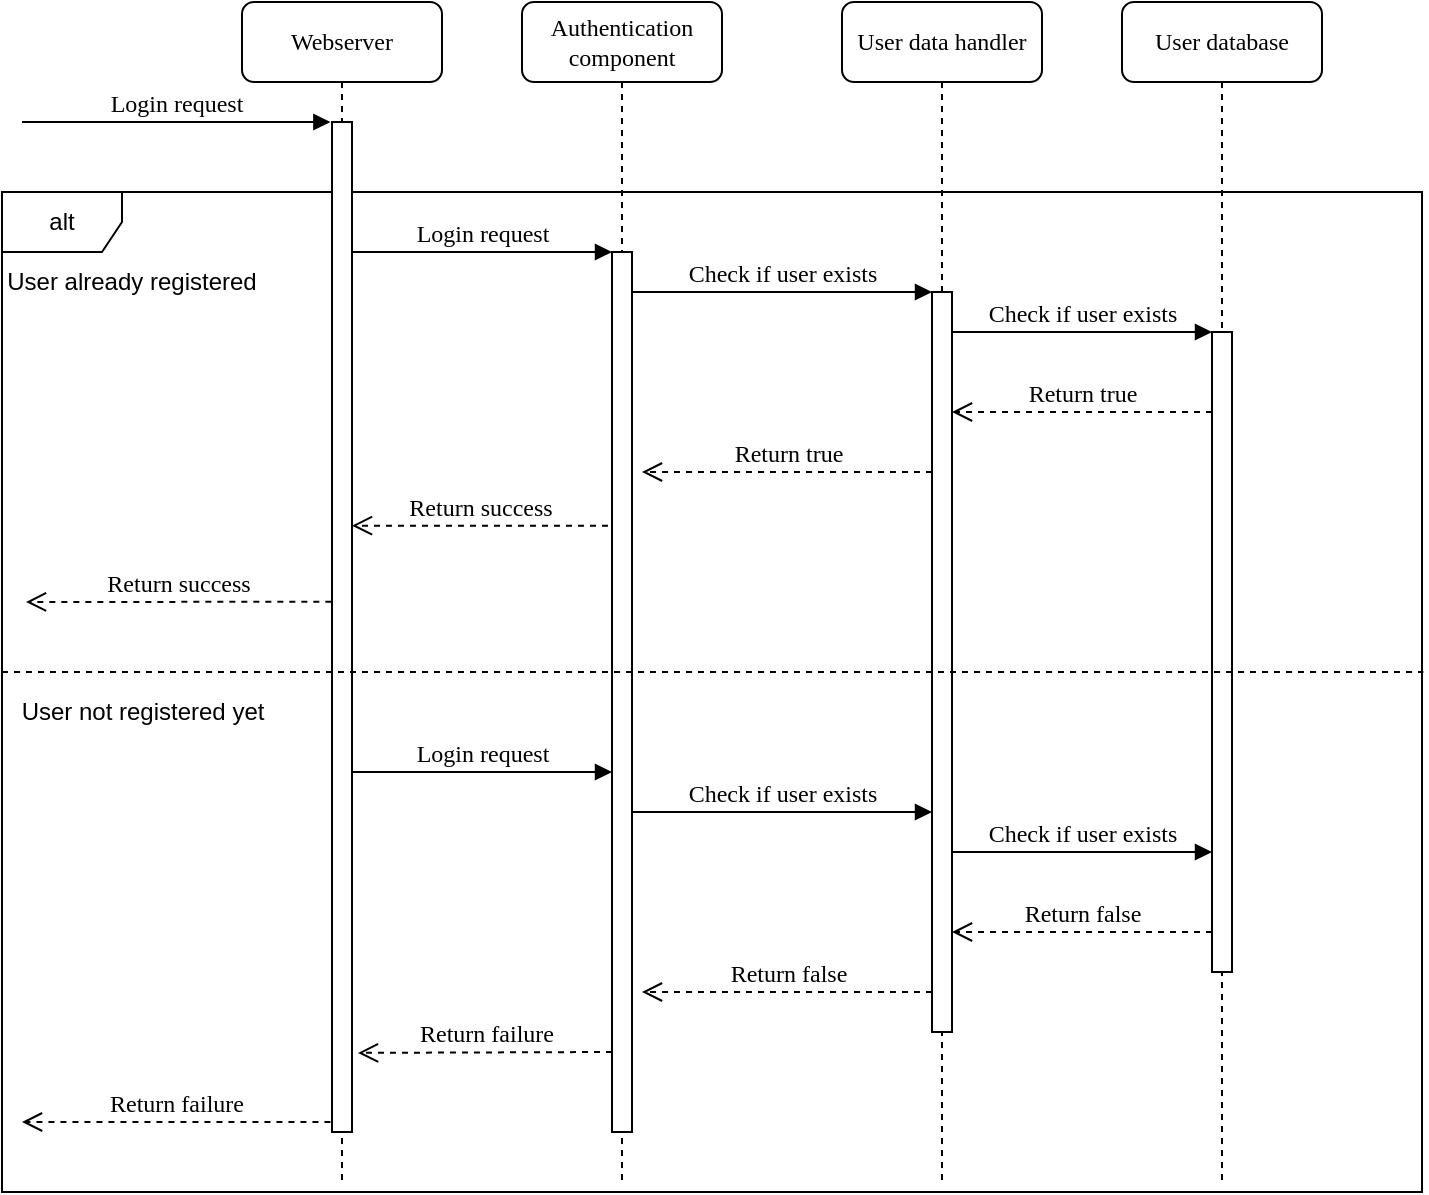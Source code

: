 <mxfile version="20.4.1" type="device" pages="3"><diagram name="Sign in" id="13e1069c-82ec-6db2-03f1-153e76fe0fe0"><mxGraphModel dx="1038" dy="564" grid="1" gridSize="10" guides="1" tooltips="1" connect="1" arrows="1" fold="1" page="1" pageScale="1" pageWidth="1100" pageHeight="850" background="none" math="0" shadow="0"><root><mxCell id="0"/><mxCell id="1" parent="0"/><mxCell id="IoQia8Pzba96NJ5kxT5x-11" value="alt" style="shape=umlFrame;whiteSpace=wrap;html=1;" parent="1" vertex="1"><mxGeometry x="180" y="175" width="710" height="500" as="geometry"/></mxCell><mxCell id="7baba1c4bc27f4b0-2" value="Authentication component" style="shape=umlLifeline;perimeter=lifelinePerimeter;whiteSpace=wrap;html=1;container=1;collapsible=0;recursiveResize=0;outlineConnect=0;rounded=1;shadow=0;comic=0;labelBackgroundColor=none;strokeWidth=1;fontFamily=Verdana;fontSize=12;align=center;" parent="1" vertex="1"><mxGeometry x="440" y="80" width="100" height="590" as="geometry"/></mxCell><mxCell id="7baba1c4bc27f4b0-10" value="" style="html=1;points=[];perimeter=orthogonalPerimeter;rounded=0;shadow=0;comic=0;labelBackgroundColor=none;strokeWidth=1;fontFamily=Verdana;fontSize=12;align=center;" parent="7baba1c4bc27f4b0-2" vertex="1"><mxGeometry x="45" y="125" width="10" height="440" as="geometry"/></mxCell><mxCell id="IoQia8Pzba96NJ5kxT5x-6" value="Check if user exists" style="html=1;verticalAlign=bottom;endArrow=block;entryX=0;entryY=0;labelBackgroundColor=none;fontFamily=Verdana;fontSize=12;edgeStyle=elbowEdgeStyle;elbow=vertical;" parent="7baba1c4bc27f4b0-2" edge="1"><mxGeometry relative="1" as="geometry"><mxPoint x="55" y="405" as="sourcePoint"/><mxPoint x="205" y="405.0" as="targetPoint"/></mxGeometry></mxCell><mxCell id="IoQia8Pzba96NJ5kxT5x-10" value="Return failure" style="html=1;verticalAlign=bottom;endArrow=open;dashed=1;endSize=8;labelBackgroundColor=none;fontFamily=Verdana;fontSize=12;entryX=1.3;entryY=0.343;entryDx=0;entryDy=0;entryPerimeter=0;exitX=0;exitY=0.342;exitDx=0;exitDy=0;exitPerimeter=0;" parent="7baba1c4bc27f4b0-2" edge="1"><mxGeometry relative="1" as="geometry"><mxPoint x="-82" y="525.44" as="targetPoint"/><mxPoint x="45" y="525" as="sourcePoint"/></mxGeometry></mxCell><mxCell id="7baba1c4bc27f4b0-3" value="User data handler" style="shape=umlLifeline;perimeter=lifelinePerimeter;whiteSpace=wrap;html=1;container=1;collapsible=0;recursiveResize=0;outlineConnect=0;rounded=1;shadow=0;comic=0;labelBackgroundColor=none;strokeWidth=1;fontFamily=Verdana;fontSize=12;align=center;" parent="1" vertex="1"><mxGeometry x="600" y="80" width="100" height="590" as="geometry"/></mxCell><mxCell id="7baba1c4bc27f4b0-13" value="" style="html=1;points=[];perimeter=orthogonalPerimeter;rounded=0;shadow=0;comic=0;labelBackgroundColor=none;strokeWidth=1;fontFamily=Verdana;fontSize=12;align=center;" parent="7baba1c4bc27f4b0-3" vertex="1"><mxGeometry x="45" y="145" width="10" height="370" as="geometry"/></mxCell><mxCell id="IoQia8Pzba96NJ5kxT5x-9" value="Return false" style="html=1;verticalAlign=bottom;endArrow=open;dashed=1;endSize=8;exitX=0;exitY=0.95;labelBackgroundColor=none;fontFamily=Verdana;fontSize=12;" parent="7baba1c4bc27f4b0-3" edge="1"><mxGeometry relative="1" as="geometry"><mxPoint x="-100" y="495" as="targetPoint"/><mxPoint x="45" y="495" as="sourcePoint"/></mxGeometry></mxCell><mxCell id="IoQia8Pzba96NJ5kxT5x-1" value="Return true" style="html=1;verticalAlign=bottom;endArrow=open;dashed=1;endSize=8;exitX=0;exitY=0.95;labelBackgroundColor=none;fontFamily=Verdana;fontSize=12;" parent="7baba1c4bc27f4b0-3" edge="1"><mxGeometry relative="1" as="geometry"><mxPoint x="-100" y="235" as="targetPoint"/><mxPoint x="45" y="235" as="sourcePoint"/></mxGeometry></mxCell><mxCell id="7baba1c4bc27f4b0-4" value="User database" style="shape=umlLifeline;perimeter=lifelinePerimeter;whiteSpace=wrap;html=1;container=1;collapsible=0;recursiveResize=0;outlineConnect=0;rounded=1;shadow=0;comic=0;labelBackgroundColor=none;strokeWidth=1;fontFamily=Verdana;fontSize=12;align=center;" parent="1" vertex="1"><mxGeometry x="740" y="80" width="100" height="590" as="geometry"/></mxCell><mxCell id="7baba1c4bc27f4b0-8" value="Webserver" style="shape=umlLifeline;perimeter=lifelinePerimeter;whiteSpace=wrap;html=1;container=1;collapsible=0;recursiveResize=0;outlineConnect=0;rounded=1;shadow=0;comic=0;labelBackgroundColor=none;strokeWidth=1;fontFamily=Verdana;fontSize=12;align=center;" parent="1" vertex="1"><mxGeometry x="300" y="80" width="100" height="590" as="geometry"/></mxCell><mxCell id="7baba1c4bc27f4b0-9" value="" style="html=1;points=[];perimeter=orthogonalPerimeter;rounded=0;shadow=0;comic=0;labelBackgroundColor=none;strokeWidth=1;fontFamily=Verdana;fontSize=12;align=center;" parent="7baba1c4bc27f4b0-8" vertex="1"><mxGeometry x="45" y="60" width="10" height="505" as="geometry"/></mxCell><mxCell id="IoQia8Pzba96NJ5kxT5x-5" value="Login request" style="html=1;verticalAlign=bottom;endArrow=block;entryX=0;entryY=0;labelBackgroundColor=none;fontFamily=Verdana;fontSize=12;edgeStyle=elbowEdgeStyle;elbow=vertical;" parent="7baba1c4bc27f4b0-8" edge="1"><mxGeometry relative="1" as="geometry"><mxPoint x="55" y="385" as="sourcePoint"/><mxPoint x="185" y="385.0" as="targetPoint"/></mxGeometry></mxCell><mxCell id="7baba1c4bc27f4b0-16" value="" style="html=1;points=[];perimeter=orthogonalPerimeter;rounded=0;shadow=0;comic=0;labelBackgroundColor=none;strokeWidth=1;fontFamily=Verdana;fontSize=12;align=center;" parent="1" vertex="1"><mxGeometry x="785" y="245" width="10" height="320" as="geometry"/></mxCell><mxCell id="7baba1c4bc27f4b0-17" value="Check if user exists" style="html=1;verticalAlign=bottom;endArrow=block;labelBackgroundColor=none;fontFamily=Verdana;fontSize=12;edgeStyle=elbowEdgeStyle;elbow=vertical;" parent="1" source="7baba1c4bc27f4b0-13" target="7baba1c4bc27f4b0-16" edge="1"><mxGeometry relative="1" as="geometry"><mxPoint x="710" y="245" as="sourcePoint"/><Array as="points"><mxPoint x="660" y="245"/></Array></mxGeometry></mxCell><mxCell id="7baba1c4bc27f4b0-11" value="Login request" style="html=1;verticalAlign=bottom;endArrow=block;entryX=0;entryY=0;labelBackgroundColor=none;fontFamily=Verdana;fontSize=12;edgeStyle=elbowEdgeStyle;elbow=vertical;" parent="1" source="7baba1c4bc27f4b0-9" target="7baba1c4bc27f4b0-10" edge="1"><mxGeometry relative="1" as="geometry"><mxPoint x="420" y="215" as="sourcePoint"/></mxGeometry></mxCell><mxCell id="7baba1c4bc27f4b0-14" value="Check if user exists" style="html=1;verticalAlign=bottom;endArrow=block;entryX=0;entryY=0;labelBackgroundColor=none;fontFamily=Verdana;fontSize=12;edgeStyle=elbowEdgeStyle;elbow=vertical;" parent="1" source="7baba1c4bc27f4b0-10" target="7baba1c4bc27f4b0-13" edge="1"><mxGeometry relative="1" as="geometry"><mxPoint x="570" y="225" as="sourcePoint"/></mxGeometry></mxCell><mxCell id="IoQia8Pzba96NJ5kxT5x-4" value="Return success" style="html=1;verticalAlign=bottom;endArrow=open;dashed=1;endSize=8;labelBackgroundColor=none;fontFamily=Verdana;fontSize=12;exitX=-0.2;exitY=0.311;exitDx=0;exitDy=0;exitPerimeter=0;" parent="1" source="7baba1c4bc27f4b0-10" target="7baba1c4bc27f4b0-9" edge="1"><mxGeometry relative="1" as="geometry"><mxPoint x="360" y="335" as="targetPoint"/><mxPoint x="480" y="356" as="sourcePoint"/><Array as="points"/></mxGeometry></mxCell><mxCell id="IoQia8Pzba96NJ5kxT5x-7" value="Check if user exists" style="html=1;verticalAlign=bottom;endArrow=block;labelBackgroundColor=none;fontFamily=Verdana;fontSize=12;edgeStyle=elbowEdgeStyle;elbow=vertical;" parent="1" edge="1"><mxGeometry relative="1" as="geometry"><mxPoint x="655" y="505" as="sourcePoint"/><Array as="points"><mxPoint x="660" y="505"/></Array><mxPoint x="785" y="505" as="targetPoint"/></mxGeometry></mxCell><mxCell id="IoQia8Pzba96NJ5kxT5x-8" value="Return false" style="html=1;verticalAlign=bottom;endArrow=open;dashed=1;endSize=8;labelBackgroundColor=none;fontFamily=Verdana;fontSize=12;edgeStyle=elbowEdgeStyle;elbow=vertical;" parent="1" edge="1"><mxGeometry relative="1" as="geometry"><mxPoint x="655" y="545" as="targetPoint"/><Array as="points"><mxPoint x="730" y="545"/><mxPoint x="760" y="545"/></Array><mxPoint x="785" y="545" as="sourcePoint"/></mxGeometry></mxCell><mxCell id="IoQia8Pzba96NJ5kxT5x-2" value="Return true" style="html=1;verticalAlign=bottom;endArrow=open;dashed=1;endSize=8;labelBackgroundColor=none;fontFamily=Verdana;fontSize=12;edgeStyle=elbowEdgeStyle;elbow=vertical;" parent="1" edge="1"><mxGeometry relative="1" as="geometry"><mxPoint x="655" y="285" as="targetPoint"/><Array as="points"><mxPoint x="730" y="285"/><mxPoint x="760" y="285"/></Array><mxPoint x="785" y="285" as="sourcePoint"/></mxGeometry></mxCell><mxCell id="IoQia8Pzba96NJ5kxT5x-13" value="" style="endArrow=none;dashed=1;html=1;rounded=0;exitX=0;exitY=0.48;exitDx=0;exitDy=0;exitPerimeter=0;entryX=1.001;entryY=0.48;entryDx=0;entryDy=0;entryPerimeter=0;" parent="1" source="IoQia8Pzba96NJ5kxT5x-11" target="IoQia8Pzba96NJ5kxT5x-11" edge="1"><mxGeometry width="50" height="50" relative="1" as="geometry"><mxPoint x="460" y="465" as="sourcePoint"/><mxPoint x="510" y="415" as="targetPoint"/></mxGeometry></mxCell><mxCell id="IoQia8Pzba96NJ5kxT5x-14" value="User already registered" style="text;html=1;strokeColor=none;fillColor=none;align=center;verticalAlign=middle;whiteSpace=wrap;rounded=0;" parent="1" vertex="1"><mxGeometry x="180" y="205" width="130" height="30" as="geometry"/></mxCell><mxCell id="IoQia8Pzba96NJ5kxT5x-15" value="User not registered yet" style="text;html=1;align=center;verticalAlign=middle;resizable=0;points=[];autosize=1;strokeColor=none;fillColor=none;" parent="1" vertex="1"><mxGeometry x="180" y="420" width="140" height="30" as="geometry"/></mxCell><mxCell id="7eNICWRguRoALbD59OXF-1" value="Login request" style="html=1;verticalAlign=bottom;endArrow=block;labelBackgroundColor=none;fontFamily=Verdana;fontSize=12;elbow=vertical;entryX=-0.08;entryY=0;entryDx=0;entryDy=0;entryPerimeter=0;" edge="1" parent="1" target="7baba1c4bc27f4b0-9"><mxGeometry relative="1" as="geometry"><mxPoint x="190" y="140" as="sourcePoint"/><mxPoint x="340" y="140" as="targetPoint"/></mxGeometry></mxCell><mxCell id="7eNICWRguRoALbD59OXF-2" value="Return success" style="html=1;verticalAlign=bottom;endArrow=open;dashed=1;endSize=8;labelBackgroundColor=none;fontFamily=Verdana;fontSize=12;exitX=-0.033;exitY=0.475;exitDx=0;exitDy=0;exitPerimeter=0;" edge="1" parent="1" source="7baba1c4bc27f4b0-9"><mxGeometry relative="1" as="geometry"><mxPoint x="192" y="380.0" as="targetPoint"/><mxPoint x="320" y="380.0" as="sourcePoint"/><Array as="points"/></mxGeometry></mxCell><mxCell id="7eNICWRguRoALbD59OXF-3" value="Return failure" style="html=1;verticalAlign=bottom;endArrow=open;dashed=1;endSize=8;labelBackgroundColor=none;fontFamily=Verdana;fontSize=12;exitX=-0.078;exitY=0.99;exitDx=0;exitDy=0;exitPerimeter=0;" edge="1" parent="1" source="7baba1c4bc27f4b0-9"><mxGeometry relative="1" as="geometry"><mxPoint x="190" y="640" as="targetPoint"/><mxPoint x="320" y="640" as="sourcePoint"/></mxGeometry></mxCell></root></mxGraphModel></diagram><diagram id="xelQGxTTdkWo2pbfXSdS" name="Sign up"><mxGraphModel dx="865" dy="470" grid="1" gridSize="10" guides="1" tooltips="1" connect="1" arrows="1" fold="1" page="1" pageScale="1" pageWidth="1654" pageHeight="2336" math="0" shadow="0"><root><mxCell id="0"/><mxCell id="1" parent="0"/><mxCell id="uPsmCgS-FAP_Yefu_rsm-1" value="alt" style="shape=umlFrame;whiteSpace=wrap;html=1;" vertex="1" parent="1"><mxGeometry x="870" y="230" width="590" height="390" as="geometry"/></mxCell><mxCell id="uPsmCgS-FAP_Yefu_rsm-6" value="User data handler" style="shape=umlLifeline;perimeter=lifelinePerimeter;whiteSpace=wrap;html=1;container=1;collapsible=0;recursiveResize=0;outlineConnect=0;rounded=1;shadow=0;comic=0;labelBackgroundColor=none;strokeWidth=1;fontFamily=Verdana;fontSize=12;align=center;" vertex="1" parent="1"><mxGeometry x="1160" y="140" width="100" height="460" as="geometry"/></mxCell><mxCell id="uPsmCgS-FAP_Yefu_rsm-7" value="" style="html=1;points=[];perimeter=orthogonalPerimeter;rounded=0;shadow=0;comic=0;labelBackgroundColor=none;strokeWidth=1;fontFamily=Verdana;fontSize=12;align=center;" vertex="1" parent="uPsmCgS-FAP_Yefu_rsm-6"><mxGeometry x="45" y="115" width="10" height="275" as="geometry"/></mxCell><mxCell id="uPsmCgS-FAP_Yefu_rsm-8" value="Return success" style="html=1;verticalAlign=bottom;endArrow=open;dashed=1;endSize=8;exitX=0;exitY=0.95;labelBackgroundColor=none;fontFamily=Verdana;fontSize=12;entryX=1;entryY=0.914;entryDx=0;entryDy=0;entryPerimeter=0;" edge="1" parent="uPsmCgS-FAP_Yefu_rsm-6" target="uPsmCgS-FAP_Yefu_rsm-12"><mxGeometry relative="1" as="geometry"><mxPoint x="-100" y="390" as="targetPoint"/><mxPoint x="45" y="390" as="sourcePoint"/></mxGeometry></mxCell><mxCell id="uPsmCgS-FAP_Yefu_rsm-9" value="Return failure" style="html=1;verticalAlign=bottom;endArrow=open;dashed=1;endSize=8;exitX=0;exitY=0.95;labelBackgroundColor=none;fontFamily=Verdana;fontSize=12;entryX=1.1;entryY=0.414;entryDx=0;entryDy=0;entryPerimeter=0;" edge="1" parent="uPsmCgS-FAP_Yefu_rsm-6" target="uPsmCgS-FAP_Yefu_rsm-12"><mxGeometry relative="1" as="geometry"><mxPoint x="-100" y="210" as="targetPoint"/><mxPoint x="45" y="210" as="sourcePoint"/></mxGeometry></mxCell><mxCell id="uPsmCgS-FAP_Yefu_rsm-27" value="Add user" style="html=1;verticalAlign=bottom;endArrow=block;labelBackgroundColor=none;fontFamily=Verdana;fontSize=12;elbow=vertical;entryX=-0.167;entryY=0;entryDx=0;entryDy=0;entryPerimeter=0;" edge="1" parent="uPsmCgS-FAP_Yefu_rsm-6"><mxGeometry relative="1" as="geometry"><mxPoint x="55" y="320" as="sourcePoint"/><mxPoint x="223.33" y="320" as="targetPoint"/></mxGeometry></mxCell><mxCell id="uPsmCgS-FAP_Yefu_rsm-10" value="User database" style="shape=umlLifeline;perimeter=lifelinePerimeter;whiteSpace=wrap;html=1;container=1;collapsible=0;recursiveResize=0;outlineConnect=0;rounded=1;shadow=0;comic=0;labelBackgroundColor=none;strokeWidth=1;fontFamily=Verdana;fontSize=12;align=center;" vertex="1" parent="1"><mxGeometry x="1340" y="140" width="100" height="460" as="geometry"/></mxCell><mxCell id="uPsmCgS-FAP_Yefu_rsm-14" value="" style="html=1;points=[];perimeter=orthogonalPerimeter;rounded=0;shadow=0;comic=0;labelBackgroundColor=none;strokeWidth=1;fontFamily=Verdana;fontSize=12;align=center;" vertex="1" parent="uPsmCgS-FAP_Yefu_rsm-10"><mxGeometry x="45" y="140" width="10" height="230" as="geometry"/></mxCell><mxCell id="uPsmCgS-FAP_Yefu_rsm-11" value="Webserver" style="shape=umlLifeline;perimeter=lifelinePerimeter;whiteSpace=wrap;html=1;container=1;collapsible=0;recursiveResize=0;outlineConnect=0;rounded=1;shadow=0;comic=0;labelBackgroundColor=none;strokeWidth=1;fontFamily=Verdana;fontSize=12;align=center;" vertex="1" parent="1"><mxGeometry x="990" y="140" width="100" height="460" as="geometry"/></mxCell><mxCell id="uPsmCgS-FAP_Yefu_rsm-12" value="" style="html=1;points=[];perimeter=orthogonalPerimeter;rounded=0;shadow=0;comic=0;labelBackgroundColor=none;strokeWidth=1;fontFamily=Verdana;fontSize=12;align=center;" vertex="1" parent="uPsmCgS-FAP_Yefu_rsm-11"><mxGeometry x="45" y="60" width="10" height="360" as="geometry"/></mxCell><mxCell id="uPsmCgS-FAP_Yefu_rsm-25" value="Sign up request" style="html=1;verticalAlign=bottom;endArrow=block;entryX=0;entryY=0;labelBackgroundColor=none;fontFamily=Verdana;fontSize=12;edgeStyle=elbowEdgeStyle;elbow=vertical;" edge="1" parent="uPsmCgS-FAP_Yefu_rsm-11"><mxGeometry relative="1" as="geometry"><mxPoint x="-85" y="60" as="sourcePoint"/><mxPoint x="45" y="60.0" as="targetPoint"/></mxGeometry></mxCell><mxCell id="uPsmCgS-FAP_Yefu_rsm-15" value="Add user" style="html=1;verticalAlign=bottom;endArrow=block;labelBackgroundColor=none;fontFamily=Verdana;fontSize=12;elbow=vertical;entryX=-0.167;entryY=0;entryDx=0;entryDy=0;entryPerimeter=0;" edge="1" source="uPsmCgS-FAP_Yefu_rsm-7" target="uPsmCgS-FAP_Yefu_rsm-14" parent="1"><mxGeometry relative="1" as="geometry"><mxPoint x="1400" y="300" as="sourcePoint"/></mxGeometry></mxCell><mxCell id="uPsmCgS-FAP_Yefu_rsm-17" value="Create user" style="html=1;verticalAlign=bottom;endArrow=block;entryX=0;entryY=0;labelBackgroundColor=none;fontFamily=Verdana;fontSize=12;elbow=vertical;exitX=1;exitY=0.15;exitDx=0;exitDy=0;exitPerimeter=0;" edge="1" source="uPsmCgS-FAP_Yefu_rsm-12" target="uPsmCgS-FAP_Yefu_rsm-7" parent="1"><mxGeometry x="0.051" relative="1" as="geometry"><mxPoint x="1050" y="255" as="sourcePoint"/><mxPoint as="offset"/></mxGeometry></mxCell><mxCell id="uPsmCgS-FAP_Yefu_rsm-18" value="Return failure" style="html=1;verticalAlign=bottom;endArrow=open;dashed=1;endSize=8;labelBackgroundColor=none;fontFamily=Verdana;fontSize=12;" edge="1" parent="1"><mxGeometry x="-0.041" y="-3" relative="1" as="geometry"><mxPoint x="920" y="380.4" as="targetPoint"/><mxPoint x="1035" y="380" as="sourcePoint"/><Array as="points"/><mxPoint as="offset"/></mxGeometry></mxCell><mxCell id="uPsmCgS-FAP_Yefu_rsm-21" value="User already exists" style="html=1;verticalAlign=bottom;endArrow=open;dashed=1;endSize=8;labelBackgroundColor=none;fontFamily=Verdana;fontSize=12;elbow=vertical;entryX=0.9;entryY=0.273;entryDx=0;entryDy=0;entryPerimeter=0;" edge="1" parent="1" target="uPsmCgS-FAP_Yefu_rsm-7"><mxGeometry relative="1" as="geometry"><mxPoint x="1250" y="330" as="targetPoint"/><mxPoint x="1380" y="330" as="sourcePoint"/></mxGeometry></mxCell><mxCell id="uPsmCgS-FAP_Yefu_rsm-22" value="" style="endArrow=none;dashed=1;html=1;rounded=0;exitX=0.001;exitY=0.438;exitDx=0;exitDy=0;exitPerimeter=0;entryX=1.001;entryY=0.441;entryDx=0;entryDy=0;entryPerimeter=0;" edge="1" source="uPsmCgS-FAP_Yefu_rsm-1" target="uPsmCgS-FAP_Yefu_rsm-1" parent="1"><mxGeometry width="50" height="50" relative="1" as="geometry"><mxPoint x="1150" y="520" as="sourcePoint"/><mxPoint x="1200" y="470" as="targetPoint"/></mxGeometry></mxCell><mxCell id="uPsmCgS-FAP_Yefu_rsm-23" value="User already registered" style="text;html=1;strokeColor=none;fillColor=none;align=center;verticalAlign=middle;whiteSpace=wrap;rounded=0;" vertex="1" parent="1"><mxGeometry x="870" y="260" width="130" height="30" as="geometry"/></mxCell><mxCell id="uPsmCgS-FAP_Yefu_rsm-24" value="User not registered yet" style="text;html=1;align=center;verticalAlign=middle;resizable=0;points=[];autosize=1;strokeColor=none;fillColor=none;" vertex="1" parent="1"><mxGeometry x="870" y="410" width="140" height="30" as="geometry"/></mxCell><mxCell id="uPsmCgS-FAP_Yefu_rsm-26" value="Create user" style="html=1;verticalAlign=bottom;endArrow=block;labelBackgroundColor=none;fontFamily=Verdana;fontSize=12;elbow=vertical;exitX=1;exitY=0.661;exitDx=0;exitDy=0;exitPerimeter=0;" edge="1" parent="1" source="uPsmCgS-FAP_Yefu_rsm-12" target="uPsmCgS-FAP_Yefu_rsm-7"><mxGeometry x="0.051" relative="1" as="geometry"><mxPoint x="1050.0" y="440.2" as="sourcePoint"/><mxPoint x="1200" y="440" as="targetPoint"/><mxPoint as="offset"/></mxGeometry></mxCell><mxCell id="uPsmCgS-FAP_Yefu_rsm-28" value="User created" style="html=1;verticalAlign=bottom;endArrow=open;dashed=1;endSize=8;labelBackgroundColor=none;fontFamily=Verdana;fontSize=12;edgeStyle=elbowEdgeStyle;elbow=vertical;entryX=1.5;entryY=0.203;entryDx=0;entryDy=0;entryPerimeter=0;exitX=0;exitY=0.159;exitDx=0;exitDy=0;exitPerimeter=0;" edge="1" parent="1"><mxGeometry relative="1" as="geometry"><mxPoint x="1220" y="510.11" as="targetPoint"/><Array as="points"><mxPoint x="1325" y="510"/><mxPoint x="1355" y="510"/></Array><mxPoint x="1385" y="510.88" as="sourcePoint"/></mxGeometry></mxCell><mxCell id="sfsI-zJTESItcRmV-Xss-1" value="Return success" style="html=1;verticalAlign=bottom;endArrow=open;dashed=1;endSize=8;labelBackgroundColor=none;fontFamily=Verdana;fontSize=12;exitX=-0.047;exitY=1;exitDx=0;exitDy=0;exitPerimeter=0;" edge="1" parent="1" source="uPsmCgS-FAP_Yefu_rsm-12"><mxGeometry relative="1" as="geometry"><mxPoint x="920" y="560" as="targetPoint"/><mxPoint x="1030" y="560" as="sourcePoint"/></mxGeometry></mxCell></root></mxGraphModel></diagram><diagram id="ow3gXJR3z6-Zn4RxVjcl" name="Preview"><mxGraphModel dx="865" dy="470" grid="1" gridSize="10" guides="1" tooltips="1" connect="1" arrows="1" fold="1" page="1" pageScale="1" pageWidth="1654" pageHeight="2336" math="0" shadow="0"><root><mxCell id="0"/><mxCell id="1" parent="0"/><mxCell id="eehimTpC4KZbFGKAa3jw-1" value="Database" style="shape=umlLifeline;perimeter=lifelinePerimeter;whiteSpace=wrap;html=1;container=1;collapsible=0;recursiveResize=0;outlineConnect=0;rounded=1;shadow=0;comic=0;labelBackgroundColor=none;strokeWidth=1;fontFamily=Verdana;fontSize=12;align=center;" vertex="1" parent="1"><mxGeometry x="310" y="160" width="100" height="360" as="geometry"/></mxCell><mxCell id="eehimTpC4KZbFGKAa3jw-2" value="" style="html=1;points=[];perimeter=orthogonalPerimeter;rounded=0;shadow=0;comic=0;labelBackgroundColor=none;strokeWidth=1;fontFamily=Verdana;fontSize=12;align=center;" vertex="1" parent="eehimTpC4KZbFGKAa3jw-1"><mxGeometry x="45" y="100" width="10" height="90" as="geometry"/></mxCell><mxCell id="iuKtun67hw_go09W4OIO-1" value="CAFF parser" style="shape=umlLifeline;perimeter=lifelinePerimeter;whiteSpace=wrap;html=1;container=1;collapsible=0;recursiveResize=0;outlineConnect=0;rounded=1;shadow=0;comic=0;labelBackgroundColor=none;strokeWidth=1;fontFamily=Verdana;fontSize=12;align=center;size=40;" parent="1" vertex="1"><mxGeometry x="480" y="160" width="100" height="360" as="geometry"/></mxCell><mxCell id="iuKtun67hw_go09W4OIO-2" value="" style="html=1;points=[];perimeter=orthogonalPerimeter;rounded=0;shadow=0;comic=0;labelBackgroundColor=none;strokeWidth=1;fontFamily=Verdana;fontSize=12;align=center;" parent="iuKtun67hw_go09W4OIO-1" vertex="1"><mxGeometry x="45" y="240" width="10" height="50" as="geometry"/></mxCell><mxCell id="iuKtun67hw_go09W4OIO-7" value="Webserver" style="shape=umlLifeline;perimeter=lifelinePerimeter;whiteSpace=wrap;html=1;container=1;collapsible=0;recursiveResize=0;outlineConnect=0;rounded=1;shadow=0;comic=0;labelBackgroundColor=none;strokeWidth=1;fontFamily=Verdana;fontSize=12;align=center;" parent="1" vertex="1"><mxGeometry x="130" y="160" width="100" height="360" as="geometry"/></mxCell><mxCell id="iuKtun67hw_go09W4OIO-8" value="" style="html=1;points=[];perimeter=orthogonalPerimeter;rounded=0;shadow=0;comic=0;labelBackgroundColor=none;strokeWidth=1;fontFamily=Verdana;fontSize=12;align=center;" parent="iuKtun67hw_go09W4OIO-7" vertex="1"><mxGeometry x="45" y="80" width="10" height="240" as="geometry"/></mxCell><mxCell id="iuKtun67hw_go09W4OIO-9" value="Parse CAFF file" style="html=1;verticalAlign=bottom;endArrow=block;labelBackgroundColor=none;fontFamily=Verdana;fontSize=12;elbow=vertical;entryX=0;entryY=0.1;entryDx=0;entryDy=0;entryPerimeter=0;" parent="1" source="iuKtun67hw_go09W4OIO-8" edge="1" target="iuKtun67hw_go09W4OIO-2"><mxGeometry x="0.5" relative="1" as="geometry"><mxPoint x="430" y="270" as="sourcePoint"/><mxPoint x="670" y="320" as="targetPoint"/><mxPoint as="offset"/></mxGeometry></mxCell><mxCell id="iuKtun67hw_go09W4OIO-10" value="&lt;div&gt;Return parsed CAFF file&lt;br&gt;&lt;/div&gt;" style="html=1;verticalAlign=bottom;endArrow=open;dashed=1;endSize=8;labelBackgroundColor=none;fontFamily=Verdana;fontSize=12;exitX=-0.05;exitY=0.994;exitDx=0;exitDy=0;exitPerimeter=0;" parent="1" source="iuKtun67hw_go09W4OIO-2" target="iuKtun67hw_go09W4OIO-8" edge="1"><mxGeometry x="-0.502" relative="1" as="geometry"><mxPoint x="380" y="350" as="targetPoint"/><mxPoint x="490" y="349" as="sourcePoint"/><mxPoint as="offset"/></mxGeometry></mxCell><mxCell id="eehimTpC4KZbFGKAa3jw-3" value="Get CAFF file" style="html=1;verticalAlign=bottom;endArrow=block;labelBackgroundColor=none;fontFamily=Verdana;fontSize=12;elbow=vertical;entryX=0.1;entryY=0;entryDx=0;entryDy=0;entryPerimeter=0;exitX=1.083;exitY=0.083;exitDx=0;exitDy=0;exitPerimeter=0;" edge="1" parent="1" source="iuKtun67hw_go09W4OIO-8" target="eehimTpC4KZbFGKAa3jw-2"><mxGeometry x="-0.007" relative="1" as="geometry"><mxPoint x="190" y="240" as="sourcePoint"/><mxPoint x="410" y="240" as="targetPoint"/><mxPoint as="offset"/></mxGeometry></mxCell><mxCell id="eehimTpC4KZbFGKAa3jw-4" value="&lt;div&gt;Return CAFF file&lt;br&gt;&lt;/div&gt;" style="html=1;verticalAlign=bottom;endArrow=open;dashed=1;endSize=8;labelBackgroundColor=none;fontFamily=Verdana;fontSize=12;exitX=0.5;exitY=1;exitDx=0;exitDy=0;exitPerimeter=0;" edge="1" parent="1" source="eehimTpC4KZbFGKAa3jw-2"><mxGeometry x="0.021" relative="1" as="geometry"><mxPoint x="190" y="350" as="targetPoint"/><mxPoint x="350" y="330" as="sourcePoint"/><mxPoint as="offset"/></mxGeometry></mxCell><mxCell id="eehimTpC4KZbFGKAa3jw-6" value="Request preview" style="html=1;verticalAlign=bottom;endArrow=block;labelBackgroundColor=none;fontFamily=Verdana;fontSize=12;elbow=vertical;" edge="1" parent="1"><mxGeometry x="-0.007" relative="1" as="geometry"><mxPoint x="40" y="240" as="sourcePoint"/><mxPoint x="170" y="240" as="targetPoint"/><mxPoint as="offset"/></mxGeometry></mxCell><mxCell id="eehimTpC4KZbFGKAa3jw-7" value="&lt;div&gt;Return preview&lt;/div&gt;" style="html=1;verticalAlign=bottom;endArrow=open;dashed=1;endSize=8;labelBackgroundColor=none;fontFamily=Verdana;fontSize=12;" edge="1" parent="1"><mxGeometry x="-0.037" relative="1" as="geometry"><mxPoint x="40" y="480" as="targetPoint"/><mxPoint x="175" y="480.3" as="sourcePoint"/><mxPoint as="offset"/></mxGeometry></mxCell></root></mxGraphModel></diagram></mxfile>